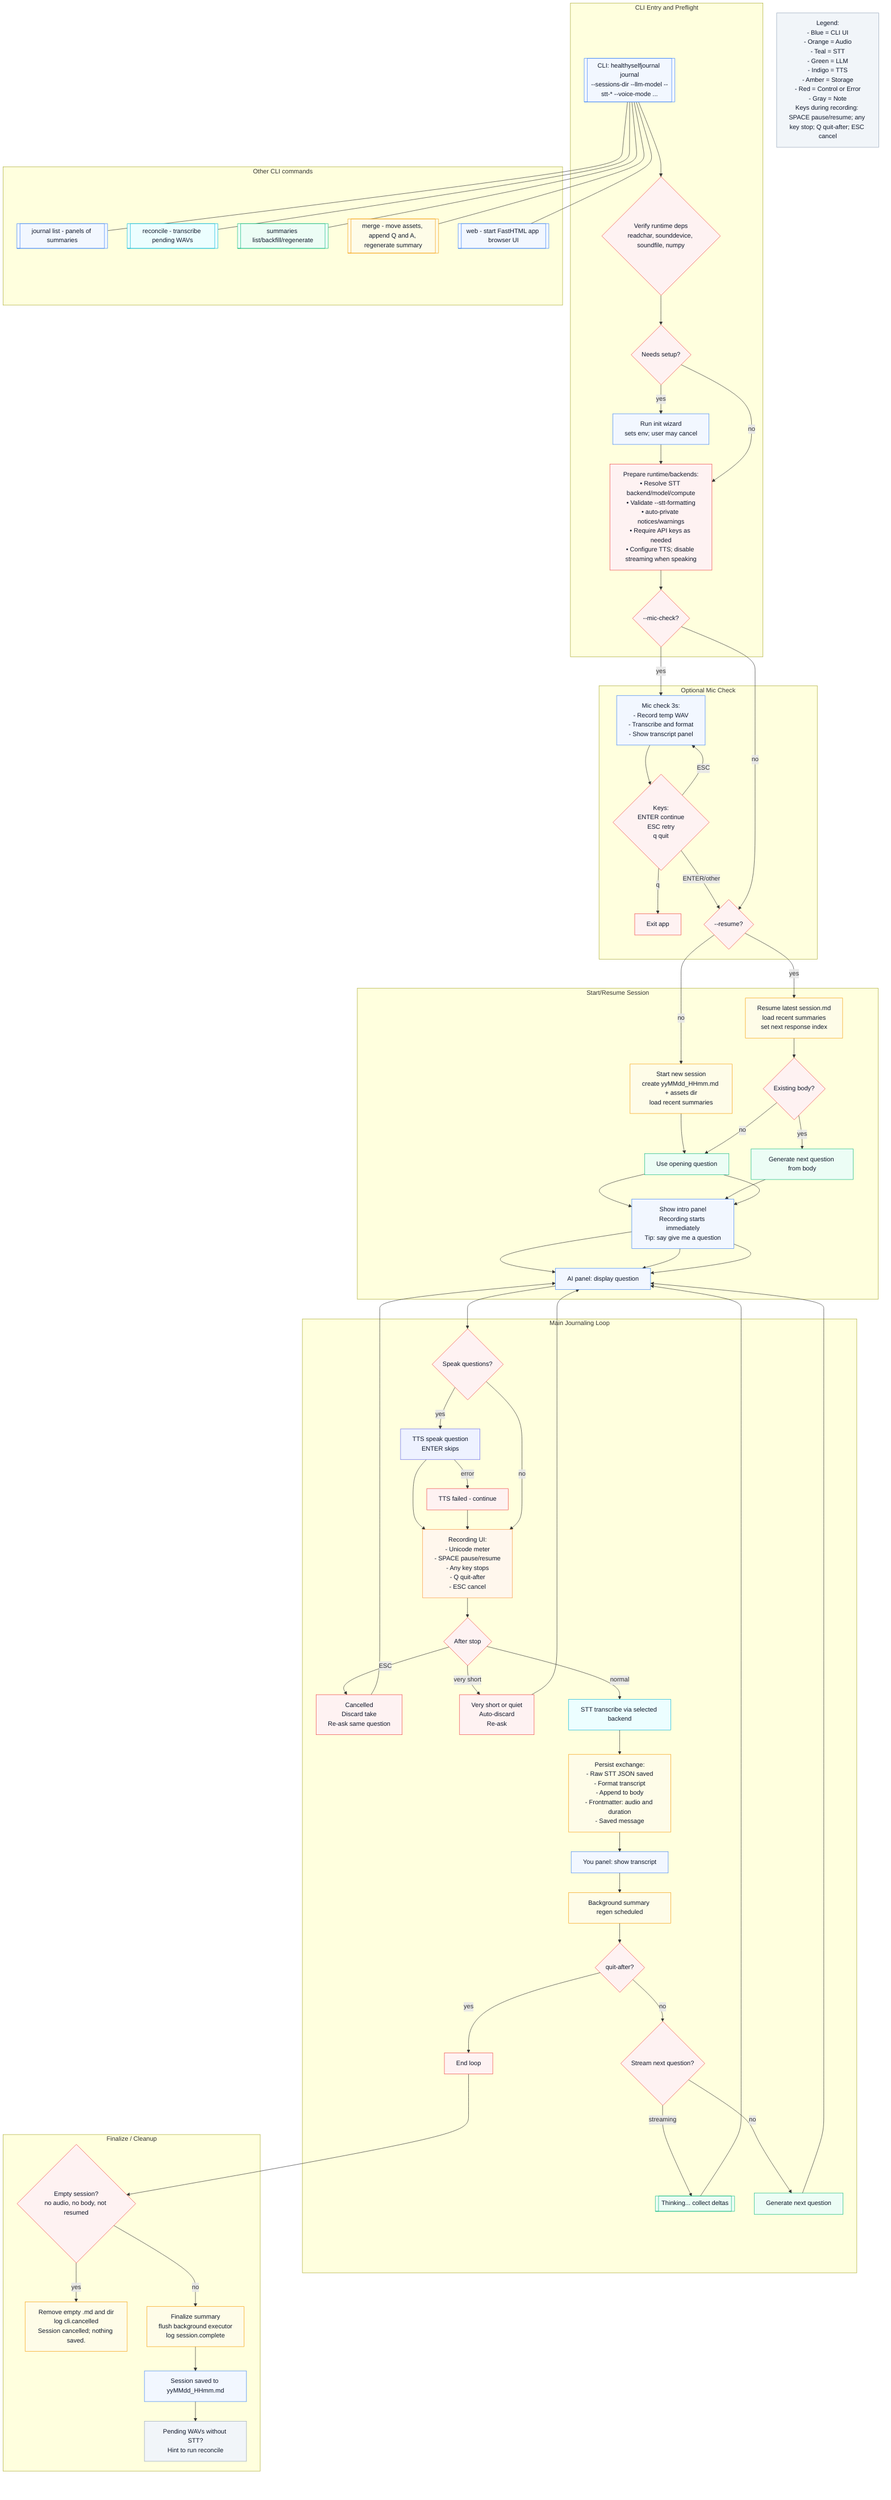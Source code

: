 flowchart TD
  %% ==== Styles ====
  classDef ui fill:#f2f7ff,stroke:#3b82f6,color:#0f172a,stroke-width:1px
  classDef audio fill:#fff7ed,stroke:#fb923c,color:#0f172a,stroke-width:1px
  classDef stt fill:#ecfeff,stroke:#06b6d4,color:#0f172a,stroke-width:1px
  classDef llm fill:#ecfdf5,stroke:#10b981,color:#0f172a,stroke-width:1px
  classDef tts fill:#eef2ff,stroke:#6366f1,color:#0f172a,stroke-width:1px
  classDef storage fill:#fefce8,stroke:#f59e0b,color:#0f172a,stroke-width:1px
  classDef control fill:#fef2f2,stroke:#ef4444,color:#0f172a,stroke-width:1px
  classDef note fill:#f1f5f9,stroke:#94a3b8,color:#0f172a,stroke-width:1px

  %% ==== Entry points and preflight ====
  subgraph Entry[CLI Entry and Preflight]
    direction TB
    EP[[CLI: healthyselfjournal journal\n--sessions-dir --llm-model --stt-* --voice-mode ...]]:::ui
    Dep{Verify runtime deps\nreadchar, sounddevice, soundfile, numpy}:::control
    Init{Needs setup?}:::control
    Wizard[Run init wizard\nsets env; user may cancel]:::ui
    Prep[Prepare runtime/backends:\n• Resolve STT backend/model/compute\n• Validate --stt-formatting\n• auto-private notices/warnings\n• Require API keys as needed\n• Configure TTS; disable streaming when speaking]:::control
    MicChk{--mic-check?}:::control

    EP --> Dep
    Dep --> Init
    Init -- yes --> Wizard --> Prep
    Init -- no --> Prep
    Prep --> MicChk
  end

  %% ==== Mic check mini-loop ====
  subgraph MicCheck[Optional Mic Check]
    direction TB
    MicPanel[Mic check 3s:\n- Record temp WAV\n- Transcribe and format\n- Show transcript panel]:::ui
    MicKeys{Keys:\nENTER continue\nESC retry\nq quit}:::control
    MicQuit[Exit app]:::control

    MicChk -- yes --> MicPanel --> MicKeys
    MicKeys -- ENTER/other --> StartOrResume
    MicKeys -- ESC --> MicPanel
    MicKeys -- q --> MicQuit
    MicChk -- no --> StartOrResume
  end

  %% ==== Start or resume session ====
  subgraph StartResume[Start/Resume Session]
    direction TB
    StartOrResume{--resume?}:::control
    StartNew[Start new session\ncreate yyMMdd_HHmm.md + assets dir\nload recent summaries]:::storage
    ResumeLatest[Resume latest session.md\nload recent summaries\nset next response index]:::storage
    PickQ{Existing body?}:::control
    UseOpener[Use opening question]:::llm
    TryGenQ[Generate next question from body]:::llm
    IntroPanel[Show intro panel\nRecording starts immediately\nTip: say give me a question]:::ui

    StartOrResume -- no --> StartNew --> UseOpener --> IntroPanel --> QPanel
    StartOrResume -- yes --> ResumeLatest --> PickQ
    PickQ -- yes --> TryGenQ --> IntroPanel --> QPanel
    PickQ -- no --> UseOpener --> IntroPanel --> QPanel
  end

  %% ==== Main journaling loop ====
  subgraph Loop[Main Journaling Loop]
    direction TB
    QPanel[AI panel: display question]:::ui
    TTSon{Speak questions?}:::control
    Speak[TTS speak question\nENTER skips]:::tts
    SpeakFail[TTS failed - continue]:::control
    Record[Recording UI:\n- Unicode meter\n- SPACE pause/resume\n- Any key stops\n- Q quit-after\n- ESC cancel]:::audio
    Disposition{After stop}:::control
    Cancel[Cancelled\nDiscard take\nRe-ask same question]:::control
    Short[Very short or quiet\nAuto-discard\nRe-ask]:::control
    Persist[Persist exchange:\n- Raw STT JSON saved\n- Format transcript\n- Append to body\n- Frontmatter: audio and duration\n- Saved message]:::storage
    STT[STT transcribe via selected backend]:::stt
    YouPanel[You panel: show transcript]:::ui
    SummSched[Background summary regen scheduled]:::storage
    QuitAfter{quit-after?}:::control
    ThinkMode{Stream next question?}:::control
    Thinking[[Thinking... collect deltas]]:::llm
    NextQ[Generate next question]:::llm

    QPanel --> TTSon
    TTSon -- yes --> Speak --> Record
    Speak -- error --> SpeakFail --> Record
    TTSon -- no --> Record
    Record --> Disposition
    Disposition -- ESC --> Cancel --> QPanel
    Disposition -- very short --> Short --> QPanel
    Disposition -- normal --> STT --> Persist --> YouPanel --> SummSched --> QuitAfter
    QuitAfter -- yes --> ExitPath
    QuitAfter -- no --> ThinkMode
    ThinkMode -- streaming --> Thinking --> QPanel
    ThinkMode -- no --> NextQ --> QPanel
  end

  %% ==== Finalization ====
  subgraph End[Finalize / Cleanup]
    direction TB
    ExitPath[End loop]:::control
    EmptySess{Empty session?\nno audio, no body, not resumed}:::control
    Cleanup[Remove empty .md and dir\nlog cli.cancelled\nSession cancelled; nothing saved.]:::storage
    Finalize[Finalize summary\nflush background executor\nlog session.complete]:::storage
    SavedPanel[Session saved to yyMMdd_HHmm.md]:::ui
    ReconcileHint[Pending WAVs without STT?\nHint to run reconcile]:::note

    ExitPath --> EmptySess
    EmptySess -- yes --> Cleanup
    EmptySess -- no --> Finalize --> SavedPanel --> ReconcileHint
  end

  %% ==== Adjacent CLI utilities (pointers) ====
  subgraph Utilities[Other CLI commands]
    direction TB
    ListCmd[[journal list - panels of summaries]]:::ui
    ReconcileCmd[[reconcile - transcribe pending WAVs]]:::stt
    SummariesCmd[[summaries list/backfill/regenerate]]:::llm
    MergeCmd[[merge - move assets, append Q and A, regenerate summary]]:::storage
    WebCmd[[web - start FastHTML app browser UI]]:::ui
  end

  %% Anchors from preflight to utilities (conceptual)
  EP --- ListCmd
  EP --- ReconcileCmd
  EP --- SummariesCmd
  EP --- MergeCmd
  EP --- WebCmd

  %% ==== Notes / legends ====
  Legend[Legend:\n- Blue = CLI UI\n- Orange = Audio\n- Teal = STT\n- Green = LLM\n- Indigo = TTS\n- Amber = Storage\n- Red = Control or Error\n- Gray = Note\nKeys during recording: SPACE pause/resume; any key stop; Q quit-after; ESC cancel]:::note
